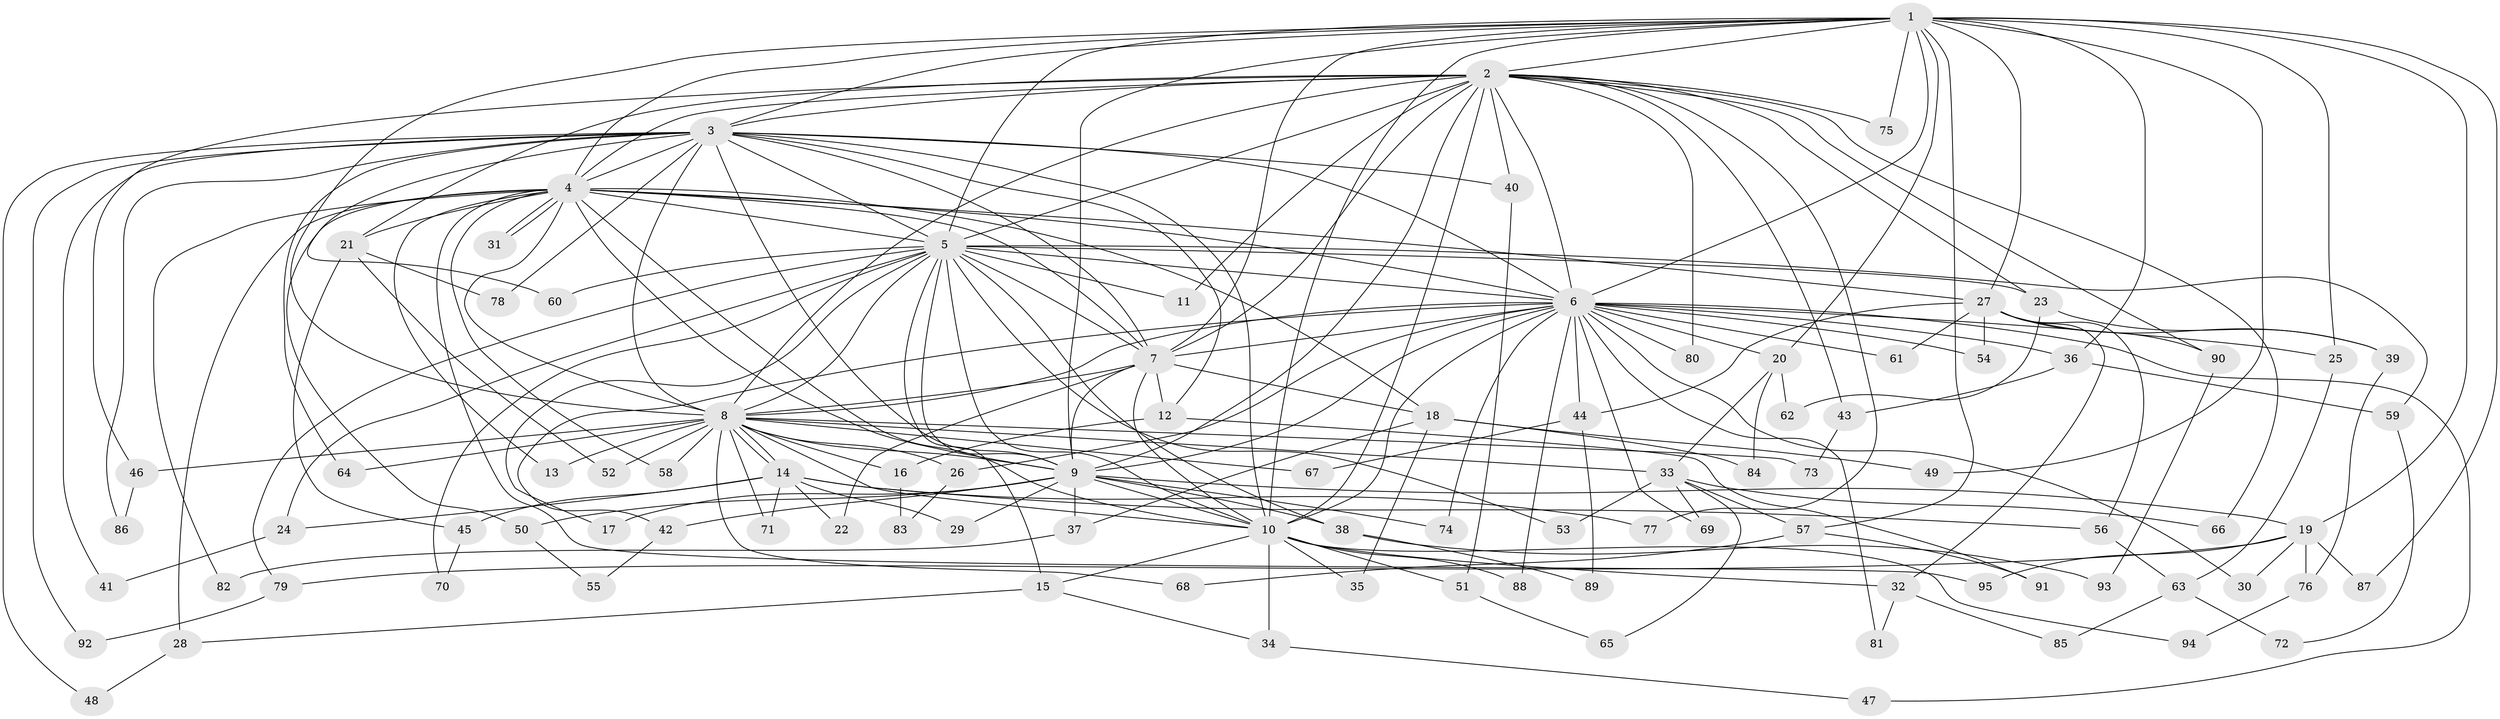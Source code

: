 // coarse degree distribution, {18: 0.013513513513513514, 19: 0.04054054054054054, 16: 0.02702702702702703, 23: 0.013513513513513514, 12: 0.013513513513513514, 21: 0.013513513513513514, 17: 0.013513513513513514, 5: 0.05405405405405406, 10: 0.013513513513513514, 4: 0.08108108108108109, 2: 0.44594594594594594, 6: 0.02702702702702703, 3: 0.21621621621621623, 9: 0.013513513513513514, 7: 0.013513513513513514}
// Generated by graph-tools (version 1.1) at 2025/23/03/03/25 07:23:47]
// undirected, 95 vertices, 215 edges
graph export_dot {
graph [start="1"]
  node [color=gray90,style=filled];
  1;
  2;
  3;
  4;
  5;
  6;
  7;
  8;
  9;
  10;
  11;
  12;
  13;
  14;
  15;
  16;
  17;
  18;
  19;
  20;
  21;
  22;
  23;
  24;
  25;
  26;
  27;
  28;
  29;
  30;
  31;
  32;
  33;
  34;
  35;
  36;
  37;
  38;
  39;
  40;
  41;
  42;
  43;
  44;
  45;
  46;
  47;
  48;
  49;
  50;
  51;
  52;
  53;
  54;
  55;
  56;
  57;
  58;
  59;
  60;
  61;
  62;
  63;
  64;
  65;
  66;
  67;
  68;
  69;
  70;
  71;
  72;
  73;
  74;
  75;
  76;
  77;
  78;
  79;
  80;
  81;
  82;
  83;
  84;
  85;
  86;
  87;
  88;
  89;
  90;
  91;
  92;
  93;
  94;
  95;
  1 -- 2;
  1 -- 3;
  1 -- 4;
  1 -- 5;
  1 -- 6;
  1 -- 7;
  1 -- 8;
  1 -- 9;
  1 -- 10;
  1 -- 19;
  1 -- 20;
  1 -- 25;
  1 -- 27;
  1 -- 36;
  1 -- 49;
  1 -- 57;
  1 -- 75;
  1 -- 87;
  2 -- 3;
  2 -- 4;
  2 -- 5;
  2 -- 6;
  2 -- 7;
  2 -- 8;
  2 -- 9;
  2 -- 10;
  2 -- 11;
  2 -- 21;
  2 -- 23;
  2 -- 40;
  2 -- 43;
  2 -- 46;
  2 -- 66;
  2 -- 75;
  2 -- 77;
  2 -- 80;
  2 -- 90;
  3 -- 4;
  3 -- 5;
  3 -- 6;
  3 -- 7;
  3 -- 8;
  3 -- 9;
  3 -- 10;
  3 -- 12;
  3 -- 40;
  3 -- 41;
  3 -- 48;
  3 -- 60;
  3 -- 64;
  3 -- 78;
  3 -- 86;
  3 -- 92;
  4 -- 5;
  4 -- 6;
  4 -- 7;
  4 -- 8;
  4 -- 9;
  4 -- 10;
  4 -- 13;
  4 -- 18;
  4 -- 21;
  4 -- 27;
  4 -- 28;
  4 -- 31;
  4 -- 31;
  4 -- 50;
  4 -- 58;
  4 -- 82;
  4 -- 95;
  5 -- 6;
  5 -- 7;
  5 -- 8;
  5 -- 9;
  5 -- 10;
  5 -- 11;
  5 -- 15;
  5 -- 17;
  5 -- 23;
  5 -- 24;
  5 -- 38;
  5 -- 53;
  5 -- 59;
  5 -- 60;
  5 -- 70;
  5 -- 79;
  6 -- 7;
  6 -- 8;
  6 -- 9;
  6 -- 10;
  6 -- 20;
  6 -- 25;
  6 -- 26;
  6 -- 30;
  6 -- 36;
  6 -- 42;
  6 -- 44;
  6 -- 47;
  6 -- 54;
  6 -- 61;
  6 -- 69;
  6 -- 74;
  6 -- 80;
  6 -- 81;
  6 -- 88;
  7 -- 8;
  7 -- 9;
  7 -- 10;
  7 -- 12;
  7 -- 18;
  7 -- 22;
  8 -- 9;
  8 -- 10;
  8 -- 13;
  8 -- 14;
  8 -- 14;
  8 -- 16;
  8 -- 26;
  8 -- 33;
  8 -- 46;
  8 -- 52;
  8 -- 58;
  8 -- 64;
  8 -- 67;
  8 -- 68;
  8 -- 71;
  8 -- 73;
  9 -- 10;
  9 -- 17;
  9 -- 19;
  9 -- 29;
  9 -- 37;
  9 -- 38;
  9 -- 42;
  9 -- 50;
  9 -- 74;
  10 -- 15;
  10 -- 32;
  10 -- 34;
  10 -- 35;
  10 -- 51;
  10 -- 88;
  10 -- 94;
  12 -- 16;
  12 -- 91;
  14 -- 22;
  14 -- 24;
  14 -- 29;
  14 -- 45;
  14 -- 56;
  14 -- 71;
  14 -- 77;
  15 -- 28;
  15 -- 34;
  16 -- 83;
  18 -- 35;
  18 -- 37;
  18 -- 49;
  18 -- 84;
  19 -- 30;
  19 -- 76;
  19 -- 79;
  19 -- 87;
  19 -- 95;
  20 -- 33;
  20 -- 62;
  20 -- 84;
  21 -- 45;
  21 -- 52;
  21 -- 78;
  23 -- 39;
  23 -- 62;
  24 -- 41;
  25 -- 63;
  26 -- 83;
  27 -- 32;
  27 -- 39;
  27 -- 44;
  27 -- 54;
  27 -- 56;
  27 -- 61;
  27 -- 90;
  28 -- 48;
  32 -- 81;
  32 -- 85;
  33 -- 53;
  33 -- 57;
  33 -- 65;
  33 -- 66;
  33 -- 69;
  34 -- 47;
  36 -- 43;
  36 -- 59;
  37 -- 82;
  38 -- 89;
  38 -- 93;
  39 -- 76;
  40 -- 51;
  42 -- 55;
  43 -- 73;
  44 -- 67;
  44 -- 89;
  45 -- 70;
  46 -- 86;
  50 -- 55;
  51 -- 65;
  56 -- 63;
  57 -- 68;
  57 -- 91;
  59 -- 72;
  63 -- 72;
  63 -- 85;
  76 -- 94;
  79 -- 92;
  90 -- 93;
}
